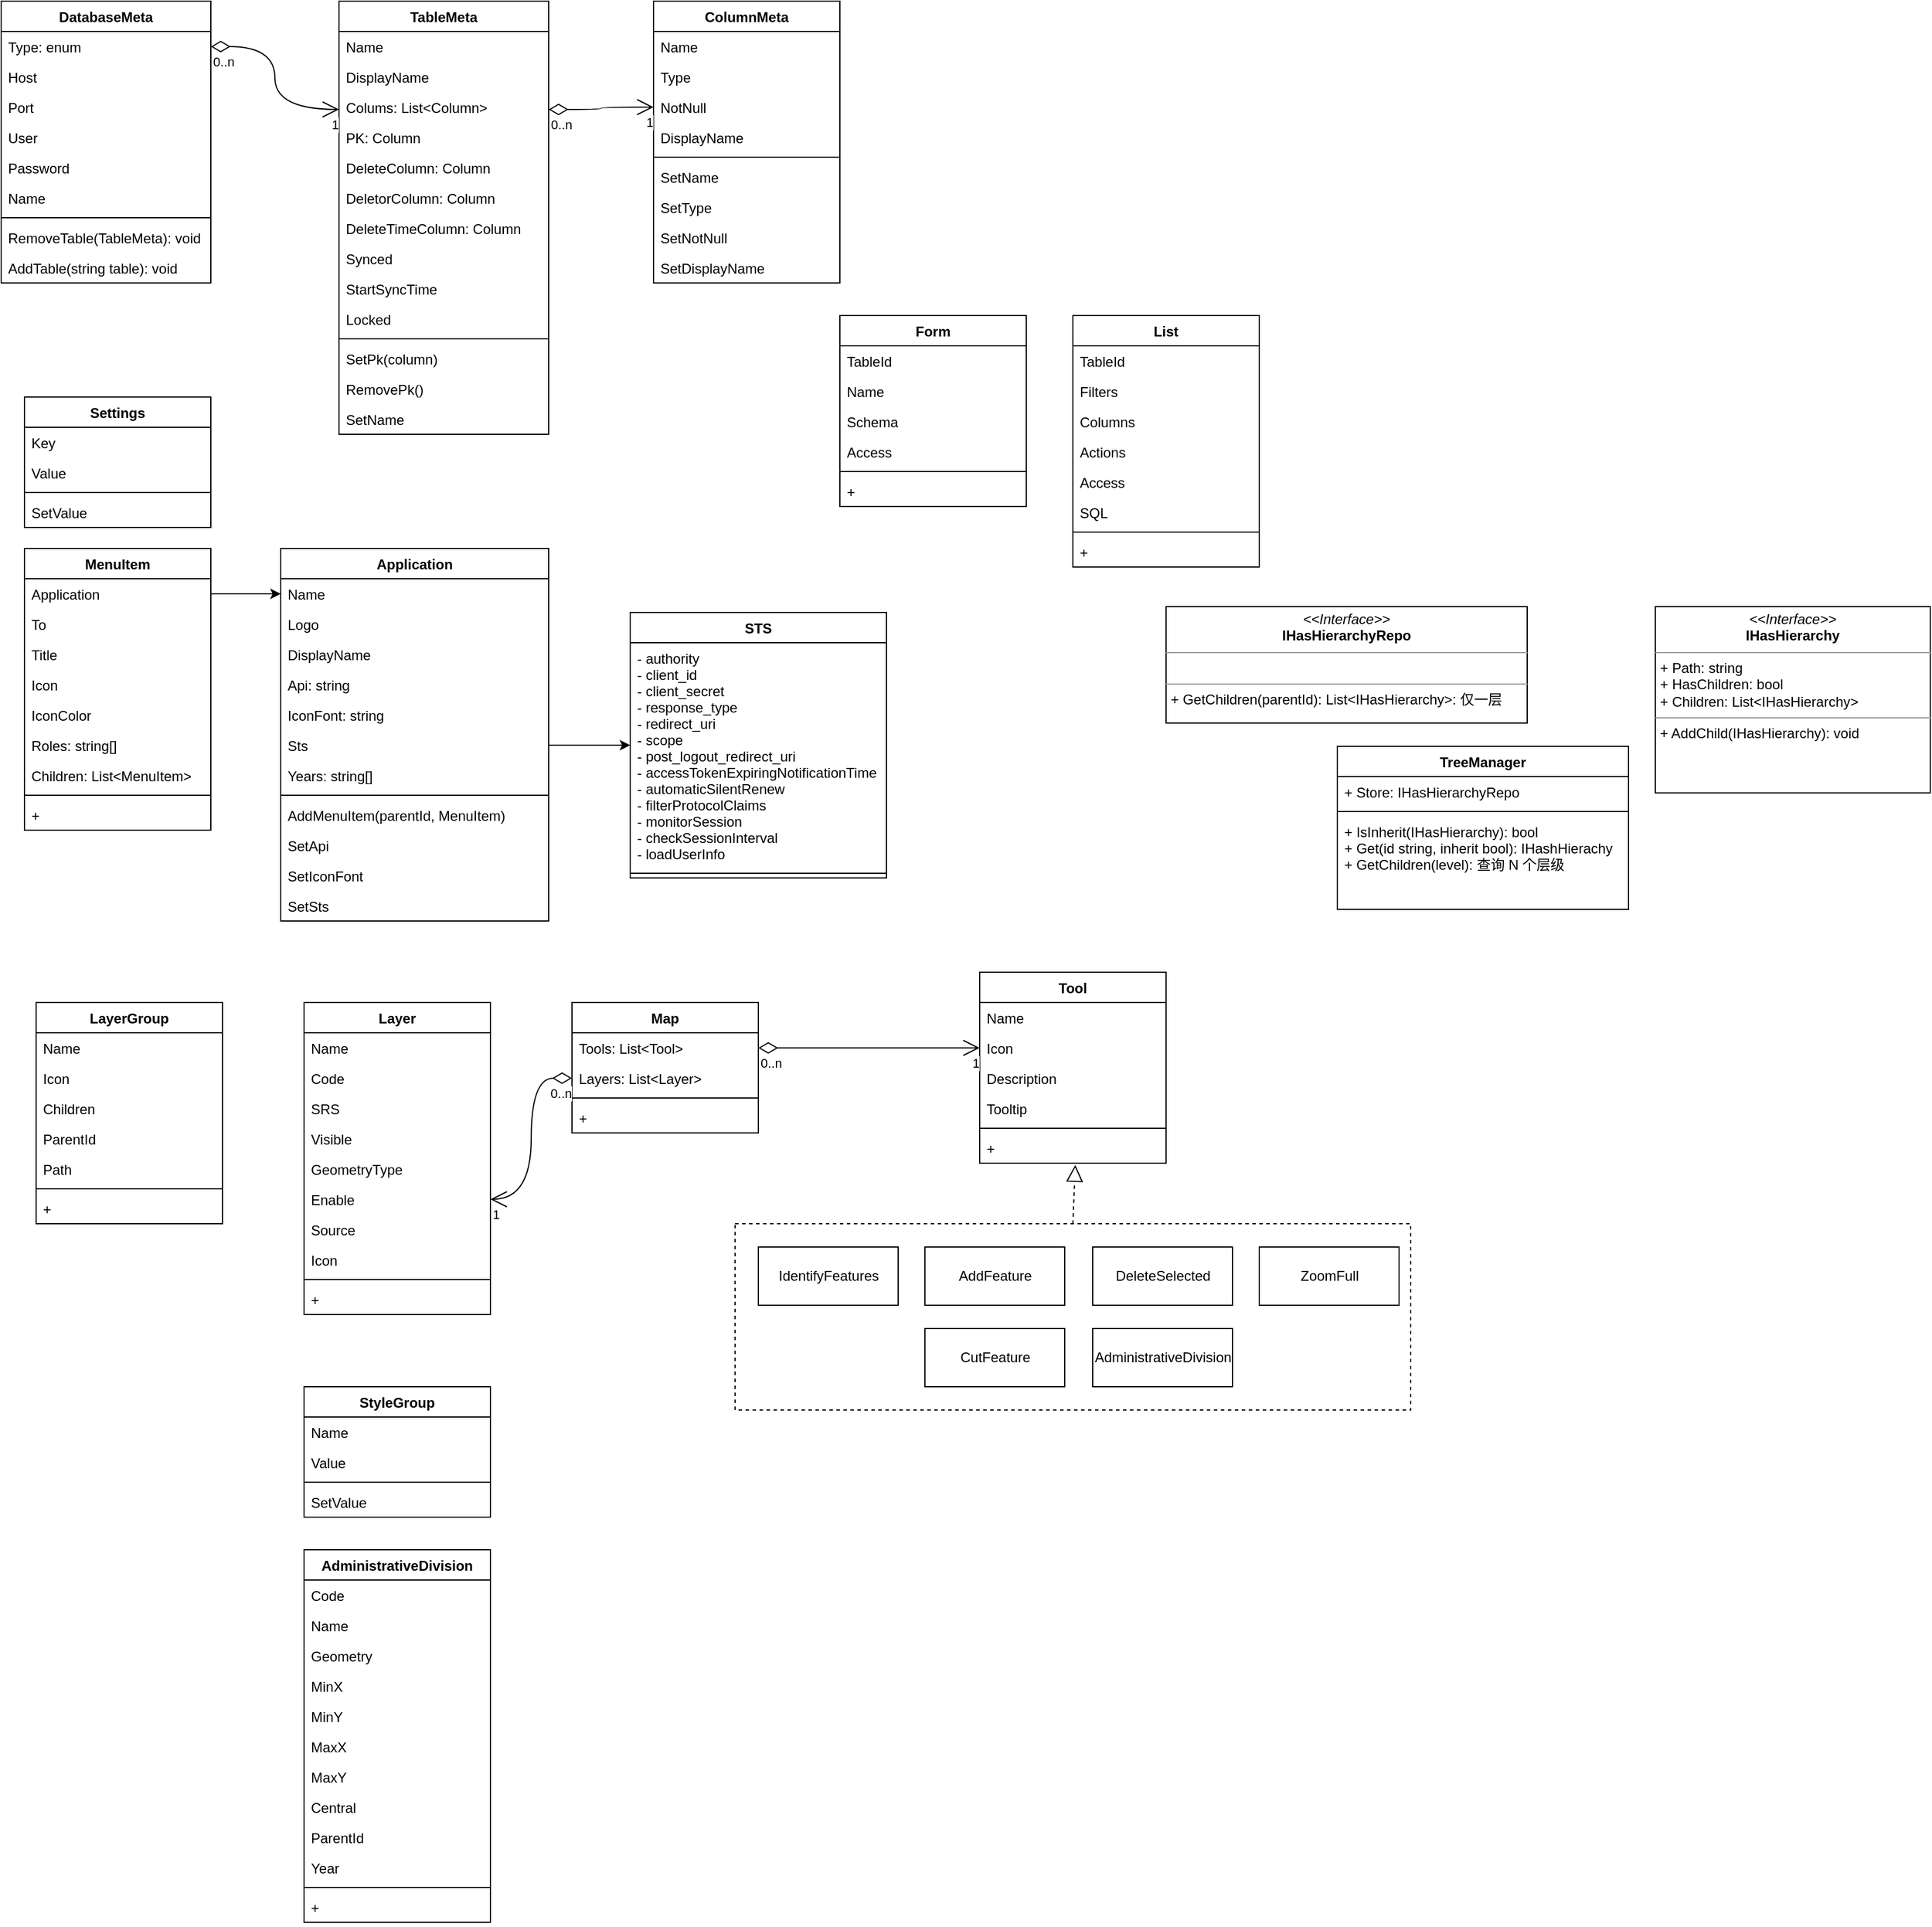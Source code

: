 <mxfile version="20.8.16" type="device"><diagram id="C5RBs43oDa-KdzZeNtuy" name="Page-1"><mxGraphModel dx="1593" dy="662" grid="1" gridSize="10" guides="1" tooltips="1" connect="1" arrows="1" fold="1" page="1" pageScale="1" pageWidth="827" pageHeight="1169" math="0" shadow="0"><root><mxCell id="WIyWlLk6GJQsqaUBKTNV-0"/><mxCell id="WIyWlLk6GJQsqaUBKTNV-1" parent="WIyWlLk6GJQsqaUBKTNV-0"/><mxCell id="SXCsbxqE-FZTebD4q-OM-48" value="Application" style="swimlane;fontStyle=1;align=center;verticalAlign=top;childLayout=stackLayout;horizontal=1;startSize=26;horizontalStack=0;resizeParent=1;resizeParentMax=0;resizeLast=0;collapsible=1;marginBottom=0;" parent="WIyWlLk6GJQsqaUBKTNV-1" vertex="1"><mxGeometry x="-80" y="480" width="230" height="320" as="geometry"/></mxCell><mxCell id="SXCsbxqE-FZTebD4q-OM-49" value="Name" style="text;strokeColor=none;fillColor=none;align=left;verticalAlign=top;spacingLeft=4;spacingRight=4;overflow=hidden;rotatable=0;points=[[0,0.5],[1,0.5]];portConstraint=eastwest;" parent="SXCsbxqE-FZTebD4q-OM-48" vertex="1"><mxGeometry y="26" width="230" height="26" as="geometry"/></mxCell><mxCell id="SXCsbxqE-FZTebD4q-OM-54" value="Logo" style="text;strokeColor=none;fillColor=none;align=left;verticalAlign=top;spacingLeft=4;spacingRight=4;overflow=hidden;rotatable=0;points=[[0,0.5],[1,0.5]];portConstraint=eastwest;" parent="SXCsbxqE-FZTebD4q-OM-48" vertex="1"><mxGeometry y="52" width="230" height="26" as="geometry"/></mxCell><mxCell id="SXCsbxqE-FZTebD4q-OM-53" value="DisplayName" style="text;strokeColor=none;fillColor=none;align=left;verticalAlign=top;spacingLeft=4;spacingRight=4;overflow=hidden;rotatable=0;points=[[0,0.5],[1,0.5]];portConstraint=eastwest;" parent="SXCsbxqE-FZTebD4q-OM-48" vertex="1"><mxGeometry y="78" width="230" height="26" as="geometry"/></mxCell><mxCell id="SXCsbxqE-FZTebD4q-OM-55" value="Api: string" style="text;strokeColor=none;fillColor=none;align=left;verticalAlign=top;spacingLeft=4;spacingRight=4;overflow=hidden;rotatable=0;points=[[0,0.5],[1,0.5]];portConstraint=eastwest;" parent="SXCsbxqE-FZTebD4q-OM-48" vertex="1"><mxGeometry y="104" width="230" height="26" as="geometry"/></mxCell><mxCell id="SXCsbxqE-FZTebD4q-OM-56" value="IconFont: string" style="text;strokeColor=none;fillColor=none;align=left;verticalAlign=top;spacingLeft=4;spacingRight=4;overflow=hidden;rotatable=0;points=[[0,0.5],[1,0.5]];portConstraint=eastwest;" parent="SXCsbxqE-FZTebD4q-OM-48" vertex="1"><mxGeometry y="130" width="230" height="26" as="geometry"/></mxCell><mxCell id="SXCsbxqE-FZTebD4q-OM-57" value="Sts" style="text;strokeColor=none;fillColor=none;align=left;verticalAlign=top;spacingLeft=4;spacingRight=4;overflow=hidden;rotatable=0;points=[[0,0.5],[1,0.5]];portConstraint=eastwest;" parent="SXCsbxqE-FZTebD4q-OM-48" vertex="1"><mxGeometry y="156" width="230" height="26" as="geometry"/></mxCell><mxCell id="SXCsbxqE-FZTebD4q-OM-229" value="Years: string[]" style="text;strokeColor=none;fillColor=none;align=left;verticalAlign=top;spacingLeft=4;spacingRight=4;overflow=hidden;rotatable=0;points=[[0,0.5],[1,0.5]];portConstraint=eastwest;" parent="SXCsbxqE-FZTebD4q-OM-48" vertex="1"><mxGeometry y="182" width="230" height="26" as="geometry"/></mxCell><mxCell id="SXCsbxqE-FZTebD4q-OM-50" value="" style="line;strokeWidth=1;fillColor=none;align=left;verticalAlign=middle;spacingTop=-1;spacingLeft=3;spacingRight=3;rotatable=0;labelPosition=right;points=[];portConstraint=eastwest;strokeColor=inherit;" parent="SXCsbxqE-FZTebD4q-OM-48" vertex="1"><mxGeometry y="208" width="230" height="8" as="geometry"/></mxCell><mxCell id="SXCsbxqE-FZTebD4q-OM-51" value="AddMenuItem(parentId, MenuItem)" style="text;strokeColor=none;fillColor=none;align=left;verticalAlign=top;spacingLeft=4;spacingRight=4;overflow=hidden;rotatable=0;points=[[0,0.5],[1,0.5]];portConstraint=eastwest;" parent="SXCsbxqE-FZTebD4q-OM-48" vertex="1"><mxGeometry y="216" width="230" height="26" as="geometry"/></mxCell><mxCell id="SXCsbxqE-FZTebD4q-OM-58" value="SetApi" style="text;strokeColor=none;fillColor=none;align=left;verticalAlign=top;spacingLeft=4;spacingRight=4;overflow=hidden;rotatable=0;points=[[0,0.5],[1,0.5]];portConstraint=eastwest;" parent="SXCsbxqE-FZTebD4q-OM-48" vertex="1"><mxGeometry y="242" width="230" height="26" as="geometry"/></mxCell><mxCell id="SXCsbxqE-FZTebD4q-OM-59" value="SetIconFont" style="text;strokeColor=none;fillColor=none;align=left;verticalAlign=top;spacingLeft=4;spacingRight=4;overflow=hidden;rotatable=0;points=[[0,0.5],[1,0.5]];portConstraint=eastwest;" parent="SXCsbxqE-FZTebD4q-OM-48" vertex="1"><mxGeometry y="268" width="230" height="26" as="geometry"/></mxCell><mxCell id="SXCsbxqE-FZTebD4q-OM-60" value="SetSts" style="text;strokeColor=none;fillColor=none;align=left;verticalAlign=top;spacingLeft=4;spacingRight=4;overflow=hidden;rotatable=0;points=[[0,0.5],[1,0.5]];portConstraint=eastwest;" parent="SXCsbxqE-FZTebD4q-OM-48" vertex="1"><mxGeometry y="294" width="230" height="26" as="geometry"/></mxCell><mxCell id="SXCsbxqE-FZTebD4q-OM-66" value="AdministrativeDivision" style="swimlane;fontStyle=1;align=center;verticalAlign=top;childLayout=stackLayout;horizontal=1;startSize=26;horizontalStack=0;resizeParent=1;resizeParentMax=0;resizeLast=0;collapsible=1;marginBottom=0;" parent="WIyWlLk6GJQsqaUBKTNV-1" vertex="1"><mxGeometry x="-60" y="1340" width="160" height="320" as="geometry"/></mxCell><mxCell id="SXCsbxqE-FZTebD4q-OM-67" value="Code" style="text;strokeColor=none;fillColor=none;align=left;verticalAlign=top;spacingLeft=4;spacingRight=4;overflow=hidden;rotatable=0;points=[[0,0.5],[1,0.5]];portConstraint=eastwest;" parent="SXCsbxqE-FZTebD4q-OM-66" vertex="1"><mxGeometry y="26" width="160" height="26" as="geometry"/></mxCell><mxCell id="SXCsbxqE-FZTebD4q-OM-70" value="Name" style="text;strokeColor=none;fillColor=none;align=left;verticalAlign=top;spacingLeft=4;spacingRight=4;overflow=hidden;rotatable=0;points=[[0,0.5],[1,0.5]];portConstraint=eastwest;" parent="SXCsbxqE-FZTebD4q-OM-66" vertex="1"><mxGeometry y="52" width="160" height="26" as="geometry"/></mxCell><mxCell id="SXCsbxqE-FZTebD4q-OM-72" value="Geometry" style="text;strokeColor=none;fillColor=none;align=left;verticalAlign=top;spacingLeft=4;spacingRight=4;overflow=hidden;rotatable=0;points=[[0,0.5],[1,0.5]];portConstraint=eastwest;" parent="SXCsbxqE-FZTebD4q-OM-66" vertex="1"><mxGeometry y="78" width="160" height="26" as="geometry"/></mxCell><mxCell id="SXCsbxqE-FZTebD4q-OM-73" value="MinX" style="text;strokeColor=none;fillColor=none;align=left;verticalAlign=top;spacingLeft=4;spacingRight=4;overflow=hidden;rotatable=0;points=[[0,0.5],[1,0.5]];portConstraint=eastwest;" parent="SXCsbxqE-FZTebD4q-OM-66" vertex="1"><mxGeometry y="104" width="160" height="26" as="geometry"/></mxCell><mxCell id="SXCsbxqE-FZTebD4q-OM-74" value="MinY" style="text;strokeColor=none;fillColor=none;align=left;verticalAlign=top;spacingLeft=4;spacingRight=4;overflow=hidden;rotatable=0;points=[[0,0.5],[1,0.5]];portConstraint=eastwest;" parent="SXCsbxqE-FZTebD4q-OM-66" vertex="1"><mxGeometry y="130" width="160" height="26" as="geometry"/></mxCell><mxCell id="SXCsbxqE-FZTebD4q-OM-75" value="MaxX" style="text;strokeColor=none;fillColor=none;align=left;verticalAlign=top;spacingLeft=4;spacingRight=4;overflow=hidden;rotatable=0;points=[[0,0.5],[1,0.5]];portConstraint=eastwest;" parent="SXCsbxqE-FZTebD4q-OM-66" vertex="1"><mxGeometry y="156" width="160" height="26" as="geometry"/></mxCell><mxCell id="SXCsbxqE-FZTebD4q-OM-76" value="MaxY" style="text;strokeColor=none;fillColor=none;align=left;verticalAlign=top;spacingLeft=4;spacingRight=4;overflow=hidden;rotatable=0;points=[[0,0.5],[1,0.5]];portConstraint=eastwest;" parent="SXCsbxqE-FZTebD4q-OM-66" vertex="1"><mxGeometry y="182" width="160" height="26" as="geometry"/></mxCell><mxCell id="SXCsbxqE-FZTebD4q-OM-77" value="Central" style="text;strokeColor=none;fillColor=none;align=left;verticalAlign=top;spacingLeft=4;spacingRight=4;overflow=hidden;rotatable=0;points=[[0,0.5],[1,0.5]];portConstraint=eastwest;" parent="SXCsbxqE-FZTebD4q-OM-66" vertex="1"><mxGeometry y="208" width="160" height="26" as="geometry"/></mxCell><mxCell id="SXCsbxqE-FZTebD4q-OM-78" value="ParentId" style="text;strokeColor=none;fillColor=none;align=left;verticalAlign=top;spacingLeft=4;spacingRight=4;overflow=hidden;rotatable=0;points=[[0,0.5],[1,0.5]];portConstraint=eastwest;" parent="SXCsbxqE-FZTebD4q-OM-66" vertex="1"><mxGeometry y="234" width="160" height="26" as="geometry"/></mxCell><mxCell id="SXCsbxqE-FZTebD4q-OM-228" value="Year" style="text;strokeColor=none;fillColor=none;align=left;verticalAlign=top;spacingLeft=4;spacingRight=4;overflow=hidden;rotatable=0;points=[[0,0.5],[1,0.5]];portConstraint=eastwest;" parent="SXCsbxqE-FZTebD4q-OM-66" vertex="1"><mxGeometry y="260" width="160" height="26" as="geometry"/></mxCell><mxCell id="SXCsbxqE-FZTebD4q-OM-68" value="" style="line;strokeWidth=1;fillColor=none;align=left;verticalAlign=middle;spacingTop=-1;spacingLeft=3;spacingRight=3;rotatable=0;labelPosition=right;points=[];portConstraint=eastwest;strokeColor=inherit;" parent="SXCsbxqE-FZTebD4q-OM-66" vertex="1"><mxGeometry y="286" width="160" height="8" as="geometry"/></mxCell><mxCell id="SXCsbxqE-FZTebD4q-OM-69" value="+ " style="text;strokeColor=none;fillColor=none;align=left;verticalAlign=top;spacingLeft=4;spacingRight=4;overflow=hidden;rotatable=0;points=[[0,0.5],[1,0.5]];portConstraint=eastwest;" parent="SXCsbxqE-FZTebD4q-OM-66" vertex="1"><mxGeometry y="294" width="160" height="26" as="geometry"/></mxCell><mxCell id="SXCsbxqE-FZTebD4q-OM-171" value="Settings" style="swimlane;fontStyle=1;align=center;verticalAlign=top;childLayout=stackLayout;horizontal=1;startSize=26;horizontalStack=0;resizeParent=1;resizeParentMax=0;resizeLast=0;collapsible=1;marginBottom=0;" parent="WIyWlLk6GJQsqaUBKTNV-1" vertex="1"><mxGeometry x="-300" y="350" width="160" height="112" as="geometry"/></mxCell><mxCell id="SXCsbxqE-FZTebD4q-OM-172" value="Key" style="text;strokeColor=none;fillColor=none;align=left;verticalAlign=top;spacingLeft=4;spacingRight=4;overflow=hidden;rotatable=0;points=[[0,0.5],[1,0.5]];portConstraint=eastwest;" parent="SXCsbxqE-FZTebD4q-OM-171" vertex="1"><mxGeometry y="26" width="160" height="26" as="geometry"/></mxCell><mxCell id="SXCsbxqE-FZTebD4q-OM-175" value="Value" style="text;strokeColor=none;fillColor=none;align=left;verticalAlign=top;spacingLeft=4;spacingRight=4;overflow=hidden;rotatable=0;points=[[0,0.5],[1,0.5]];portConstraint=eastwest;" parent="SXCsbxqE-FZTebD4q-OM-171" vertex="1"><mxGeometry y="52" width="160" height="26" as="geometry"/></mxCell><mxCell id="SXCsbxqE-FZTebD4q-OM-173" value="" style="line;strokeWidth=1;fillColor=none;align=left;verticalAlign=middle;spacingTop=-1;spacingLeft=3;spacingRight=3;rotatable=0;labelPosition=right;points=[];portConstraint=eastwest;strokeColor=inherit;" parent="SXCsbxqE-FZTebD4q-OM-171" vertex="1"><mxGeometry y="78" width="160" height="8" as="geometry"/></mxCell><mxCell id="SXCsbxqE-FZTebD4q-OM-174" value="SetValue" style="text;strokeColor=none;fillColor=none;align=left;verticalAlign=top;spacingLeft=4;spacingRight=4;overflow=hidden;rotatable=0;points=[[0,0.5],[1,0.5]];portConstraint=eastwest;" parent="SXCsbxqE-FZTebD4q-OM-171" vertex="1"><mxGeometry y="86" width="160" height="26" as="geometry"/></mxCell><mxCell id="SXCsbxqE-FZTebD4q-OM-193" value="Form" style="swimlane;fontStyle=1;align=center;verticalAlign=top;childLayout=stackLayout;horizontal=1;startSize=26;horizontalStack=0;resizeParent=1;resizeParentMax=0;resizeLast=0;collapsible=1;marginBottom=0;" parent="WIyWlLk6GJQsqaUBKTNV-1" vertex="1"><mxGeometry x="400" y="280" width="160" height="164" as="geometry"/></mxCell><mxCell id="SXCsbxqE-FZTebD4q-OM-194" value="TableId" style="text;strokeColor=none;fillColor=none;align=left;verticalAlign=top;spacingLeft=4;spacingRight=4;overflow=hidden;rotatable=0;points=[[0,0.5],[1,0.5]];portConstraint=eastwest;" parent="SXCsbxqE-FZTebD4q-OM-193" vertex="1"><mxGeometry y="26" width="160" height="26" as="geometry"/></mxCell><mxCell id="SXCsbxqE-FZTebD4q-OM-198" value="Name" style="text;strokeColor=none;fillColor=none;align=left;verticalAlign=top;spacingLeft=4;spacingRight=4;overflow=hidden;rotatable=0;points=[[0,0.5],[1,0.5]];portConstraint=eastwest;" parent="SXCsbxqE-FZTebD4q-OM-193" vertex="1"><mxGeometry y="52" width="160" height="26" as="geometry"/></mxCell><mxCell id="SXCsbxqE-FZTebD4q-OM-324" value="Schema" style="text;strokeColor=none;fillColor=none;align=left;verticalAlign=top;spacingLeft=4;spacingRight=4;overflow=hidden;rotatable=0;points=[[0,0.5],[1,0.5]];portConstraint=eastwest;" parent="SXCsbxqE-FZTebD4q-OM-193" vertex="1"><mxGeometry y="78" width="160" height="26" as="geometry"/></mxCell><mxCell id="SXCsbxqE-FZTebD4q-OM-332" value="Access" style="text;strokeColor=none;fillColor=none;align=left;verticalAlign=top;spacingLeft=4;spacingRight=4;overflow=hidden;rotatable=0;points=[[0,0.5],[1,0.5]];portConstraint=eastwest;" parent="SXCsbxqE-FZTebD4q-OM-193" vertex="1"><mxGeometry y="104" width="160" height="26" as="geometry"/></mxCell><mxCell id="SXCsbxqE-FZTebD4q-OM-195" value="" style="line;strokeWidth=1;fillColor=none;align=left;verticalAlign=middle;spacingTop=-1;spacingLeft=3;spacingRight=3;rotatable=0;labelPosition=right;points=[];portConstraint=eastwest;strokeColor=inherit;" parent="SXCsbxqE-FZTebD4q-OM-193" vertex="1"><mxGeometry y="130" width="160" height="8" as="geometry"/></mxCell><mxCell id="SXCsbxqE-FZTebD4q-OM-196" value="+ " style="text;strokeColor=none;fillColor=none;align=left;verticalAlign=top;spacingLeft=4;spacingRight=4;overflow=hidden;rotatable=0;points=[[0,0.5],[1,0.5]];portConstraint=eastwest;" parent="SXCsbxqE-FZTebD4q-OM-193" vertex="1"><mxGeometry y="138" width="160" height="26" as="geometry"/></mxCell><mxCell id="SXCsbxqE-FZTebD4q-OM-200" value="List" style="swimlane;fontStyle=1;align=center;verticalAlign=top;childLayout=stackLayout;horizontal=1;startSize=26;horizontalStack=0;resizeParent=1;resizeParentMax=0;resizeLast=0;collapsible=1;marginBottom=0;" parent="WIyWlLk6GJQsqaUBKTNV-1" vertex="1"><mxGeometry x="600" y="280" width="160" height="216" as="geometry"/></mxCell><mxCell id="SXCsbxqE-FZTebD4q-OM-201" value="TableId" style="text;strokeColor=none;fillColor=none;align=left;verticalAlign=top;spacingLeft=4;spacingRight=4;overflow=hidden;rotatable=0;points=[[0,0.5],[1,0.5]];portConstraint=eastwest;" parent="SXCsbxqE-FZTebD4q-OM-200" vertex="1"><mxGeometry y="26" width="160" height="26" as="geometry"/></mxCell><mxCell id="SXCsbxqE-FZTebD4q-OM-211" value="Filters" style="text;strokeColor=none;fillColor=none;align=left;verticalAlign=top;spacingLeft=4;spacingRight=4;overflow=hidden;rotatable=0;points=[[0,0.5],[1,0.5]];portConstraint=eastwest;" parent="SXCsbxqE-FZTebD4q-OM-200" vertex="1"><mxGeometry y="52" width="160" height="26" as="geometry"/></mxCell><mxCell id="SXCsbxqE-FZTebD4q-OM-203" value="Columns" style="text;strokeColor=none;fillColor=none;align=left;verticalAlign=top;spacingLeft=4;spacingRight=4;overflow=hidden;rotatable=0;points=[[0,0.5],[1,0.5]];portConstraint=eastwest;" parent="SXCsbxqE-FZTebD4q-OM-200" vertex="1"><mxGeometry y="78" width="160" height="26" as="geometry"/></mxCell><mxCell id="SXCsbxqE-FZTebD4q-OM-204" value="Actions" style="text;strokeColor=none;fillColor=none;align=left;verticalAlign=top;spacingLeft=4;spacingRight=4;overflow=hidden;rotatable=0;points=[[0,0.5],[1,0.5]];portConstraint=eastwest;" parent="SXCsbxqE-FZTebD4q-OM-200" vertex="1"><mxGeometry y="104" width="160" height="26" as="geometry"/></mxCell><mxCell id="SXCsbxqE-FZTebD4q-OM-333" value="Access" style="text;strokeColor=none;fillColor=none;align=left;verticalAlign=top;spacingLeft=4;spacingRight=4;overflow=hidden;rotatable=0;points=[[0,0.5],[1,0.5]];portConstraint=eastwest;" parent="SXCsbxqE-FZTebD4q-OM-200" vertex="1"><mxGeometry y="130" width="160" height="26" as="geometry"/></mxCell><mxCell id="SXCsbxqE-FZTebD4q-OM-334" value="SQL" style="text;strokeColor=none;fillColor=none;align=left;verticalAlign=top;spacingLeft=4;spacingRight=4;overflow=hidden;rotatable=0;points=[[0,0.5],[1,0.5]];portConstraint=eastwest;" parent="SXCsbxqE-FZTebD4q-OM-200" vertex="1"><mxGeometry y="156" width="160" height="26" as="geometry"/></mxCell><mxCell id="SXCsbxqE-FZTebD4q-OM-205" value="" style="line;strokeWidth=1;fillColor=none;align=left;verticalAlign=middle;spacingTop=-1;spacingLeft=3;spacingRight=3;rotatable=0;labelPosition=right;points=[];portConstraint=eastwest;strokeColor=inherit;" parent="SXCsbxqE-FZTebD4q-OM-200" vertex="1"><mxGeometry y="182" width="160" height="8" as="geometry"/></mxCell><mxCell id="SXCsbxqE-FZTebD4q-OM-206" value="+ " style="text;strokeColor=none;fillColor=none;align=left;verticalAlign=top;spacingLeft=4;spacingRight=4;overflow=hidden;rotatable=0;points=[[0,0.5],[1,0.5]];portConstraint=eastwest;" parent="SXCsbxqE-FZTebD4q-OM-200" vertex="1"><mxGeometry y="190" width="160" height="26" as="geometry"/></mxCell><mxCell id="SXCsbxqE-FZTebD4q-OM-138" value="Tool" style="swimlane;fontStyle=1;align=center;verticalAlign=top;childLayout=stackLayout;horizontal=1;startSize=26;horizontalStack=0;resizeParent=1;resizeParentMax=0;resizeLast=0;collapsible=1;marginBottom=0;" parent="WIyWlLk6GJQsqaUBKTNV-1" vertex="1"><mxGeometry x="520" y="844" width="160" height="164" as="geometry"/></mxCell><mxCell id="SXCsbxqE-FZTebD4q-OM-139" value="Name" style="text;strokeColor=none;fillColor=none;align=left;verticalAlign=top;spacingLeft=4;spacingRight=4;overflow=hidden;rotatable=0;points=[[0,0.5],[1,0.5]];portConstraint=eastwest;" parent="SXCsbxqE-FZTebD4q-OM-138" vertex="1"><mxGeometry y="26" width="160" height="26" as="geometry"/></mxCell><mxCell id="SXCsbxqE-FZTebD4q-OM-143" value="Icon" style="text;strokeColor=none;fillColor=none;align=left;verticalAlign=top;spacingLeft=4;spacingRight=4;overflow=hidden;rotatable=0;points=[[0,0.5],[1,0.5]];portConstraint=eastwest;" parent="SXCsbxqE-FZTebD4q-OM-138" vertex="1"><mxGeometry y="52" width="160" height="26" as="geometry"/></mxCell><mxCell id="SXCsbxqE-FZTebD4q-OM-144" value="Description" style="text;strokeColor=none;fillColor=none;align=left;verticalAlign=top;spacingLeft=4;spacingRight=4;overflow=hidden;rotatable=0;points=[[0,0.5],[1,0.5]];portConstraint=eastwest;" parent="SXCsbxqE-FZTebD4q-OM-138" vertex="1"><mxGeometry y="78" width="160" height="26" as="geometry"/></mxCell><mxCell id="SXCsbxqE-FZTebD4q-OM-145" value="Tooltip" style="text;strokeColor=none;fillColor=none;align=left;verticalAlign=top;spacingLeft=4;spacingRight=4;overflow=hidden;rotatable=0;points=[[0,0.5],[1,0.5]];portConstraint=eastwest;" parent="SXCsbxqE-FZTebD4q-OM-138" vertex="1"><mxGeometry y="104" width="160" height="26" as="geometry"/></mxCell><mxCell id="SXCsbxqE-FZTebD4q-OM-140" value="" style="line;strokeWidth=1;fillColor=none;align=left;verticalAlign=middle;spacingTop=-1;spacingLeft=3;spacingRight=3;rotatable=0;labelPosition=right;points=[];portConstraint=eastwest;strokeColor=inherit;" parent="SXCsbxqE-FZTebD4q-OM-138" vertex="1"><mxGeometry y="130" width="160" height="8" as="geometry"/></mxCell><mxCell id="SXCsbxqE-FZTebD4q-OM-141" value="+ " style="text;strokeColor=none;fillColor=none;align=left;verticalAlign=top;spacingLeft=4;spacingRight=4;overflow=hidden;rotatable=0;points=[[0,0.5],[1,0.5]];portConstraint=eastwest;" parent="SXCsbxqE-FZTebD4q-OM-138" vertex="1"><mxGeometry y="138" width="160" height="26" as="geometry"/></mxCell><mxCell id="SXCsbxqE-FZTebD4q-OM-218" value="" style="group" parent="WIyWlLk6GJQsqaUBKTNV-1" vertex="1" connectable="0"><mxGeometry x="310" y="1060" width="580" height="160" as="geometry"/></mxCell><mxCell id="SXCsbxqE-FZTebD4q-OM-217" value="" style="rounded=0;whiteSpace=wrap;html=1;dashed=1;" parent="SXCsbxqE-FZTebD4q-OM-218" vertex="1"><mxGeometry width="580" height="160" as="geometry"/></mxCell><mxCell id="SXCsbxqE-FZTebD4q-OM-148" value="AddFeature" style="html=1;" parent="SXCsbxqE-FZTebD4q-OM-218" vertex="1"><mxGeometry x="163" y="20" width="120" height="50" as="geometry"/></mxCell><mxCell id="SXCsbxqE-FZTebD4q-OM-149" value="DeleteSelected" style="html=1;" parent="SXCsbxqE-FZTebD4q-OM-218" vertex="1"><mxGeometry x="307" y="20" width="120" height="50" as="geometry"/></mxCell><mxCell id="SXCsbxqE-FZTebD4q-OM-150" value="ZoomFull" style="html=1;" parent="SXCsbxqE-FZTebD4q-OM-218" vertex="1"><mxGeometry x="450" y="20" width="120" height="50" as="geometry"/></mxCell><mxCell id="SXCsbxqE-FZTebD4q-OM-151" value="CutFeature" style="html=1;" parent="SXCsbxqE-FZTebD4q-OM-218" vertex="1"><mxGeometry x="163" y="90" width="120" height="50" as="geometry"/></mxCell><mxCell id="SXCsbxqE-FZTebD4q-OM-184" value="AdministrativeDivision" style="html=1;" parent="SXCsbxqE-FZTebD4q-OM-218" vertex="1"><mxGeometry x="307" y="90" width="120" height="50" as="geometry"/></mxCell><mxCell id="SXCsbxqE-FZTebD4q-OM-146" value="IdentifyFeatures" style="html=1;" parent="SXCsbxqE-FZTebD4q-OM-218" vertex="1"><mxGeometry x="20" y="20" width="120" height="50" as="geometry"/></mxCell><mxCell id="SXCsbxqE-FZTebD4q-OM-219" value="" style="endArrow=block;dashed=1;endFill=0;endSize=12;html=1;rounded=0;curved=1;exitX=0.5;exitY=0;exitDx=0;exitDy=0;entryX=0.513;entryY=1.058;entryDx=0;entryDy=0;entryPerimeter=0;" parent="WIyWlLk6GJQsqaUBKTNV-1" source="SXCsbxqE-FZTebD4q-OM-217" target="SXCsbxqE-FZTebD4q-OM-141" edge="1"><mxGeometry width="160" relative="1" as="geometry"><mxPoint x="710" y="1040" as="sourcePoint"/><mxPoint x="870" y="1040" as="targetPoint"/></mxGeometry></mxCell><mxCell id="SXCsbxqE-FZTebD4q-OM-220" value="" style="endArrow=open;html=1;endSize=12;startArrow=diamondThin;startSize=14;startFill=0;edgeStyle=orthogonalEdgeStyle;rounded=0;exitX=1;exitY=0.5;exitDx=0;exitDy=0;entryX=0;entryY=0.5;entryDx=0;entryDy=0;curved=1;" parent="WIyWlLk6GJQsqaUBKTNV-1" source="SXCsbxqE-FZTebD4q-OM-44" target="SXCsbxqE-FZTebD4q-OM-143" edge="1"><mxGeometry relative="1" as="geometry"><mxPoint x="344" y="810" as="sourcePoint"/><mxPoint x="414" y="877" as="targetPoint"/></mxGeometry></mxCell><mxCell id="SXCsbxqE-FZTebD4q-OM-221" value="0..n" style="edgeLabel;resizable=0;html=1;align=left;verticalAlign=top;" parent="SXCsbxqE-FZTebD4q-OM-220" connectable="0" vertex="1"><mxGeometry x="-1" relative="1" as="geometry"/></mxCell><mxCell id="SXCsbxqE-FZTebD4q-OM-222" value="1" style="edgeLabel;resizable=0;html=1;align=right;verticalAlign=top;" parent="SXCsbxqE-FZTebD4q-OM-220" connectable="0" vertex="1"><mxGeometry x="1" relative="1" as="geometry"/></mxCell><mxCell id="SXCsbxqE-FZTebD4q-OM-43" value="Map" style="swimlane;fontStyle=1;align=center;verticalAlign=top;childLayout=stackLayout;horizontal=1;startSize=26;horizontalStack=0;resizeParent=1;resizeParentMax=0;resizeLast=0;collapsible=1;marginBottom=0;" parent="WIyWlLk6GJQsqaUBKTNV-1" vertex="1"><mxGeometry x="170" y="870" width="160" height="112" as="geometry"/></mxCell><mxCell id="SXCsbxqE-FZTebD4q-OM-44" value="Tools: List&lt;Tool&gt;" style="text;strokeColor=none;fillColor=none;align=left;verticalAlign=top;spacingLeft=4;spacingRight=4;overflow=hidden;rotatable=0;points=[[0,0.5],[1,0.5]];portConstraint=eastwest;" parent="SXCsbxqE-FZTebD4q-OM-43" vertex="1"><mxGeometry y="26" width="160" height="26" as="geometry"/></mxCell><mxCell id="SXCsbxqE-FZTebD4q-OM-121" value="Layers: List&lt;Layer&gt;" style="text;strokeColor=none;fillColor=none;align=left;verticalAlign=top;spacingLeft=4;spacingRight=4;overflow=hidden;rotatable=0;points=[[0,0.5],[1,0.5]];portConstraint=eastwest;" parent="SXCsbxqE-FZTebD4q-OM-43" vertex="1"><mxGeometry y="52" width="160" height="26" as="geometry"/></mxCell><mxCell id="SXCsbxqE-FZTebD4q-OM-45" value="" style="line;strokeWidth=1;fillColor=none;align=left;verticalAlign=middle;spacingTop=-1;spacingLeft=3;spacingRight=3;rotatable=0;labelPosition=right;points=[];portConstraint=eastwest;strokeColor=inherit;" parent="SXCsbxqE-FZTebD4q-OM-43" vertex="1"><mxGeometry y="78" width="160" height="8" as="geometry"/></mxCell><mxCell id="SXCsbxqE-FZTebD4q-OM-46" value="+ " style="text;strokeColor=none;fillColor=none;align=left;verticalAlign=top;spacingLeft=4;spacingRight=4;overflow=hidden;rotatable=0;points=[[0,0.5],[1,0.5]];portConstraint=eastwest;" parent="SXCsbxqE-FZTebD4q-OM-43" vertex="1"><mxGeometry y="86" width="160" height="26" as="geometry"/></mxCell><mxCell id="SXCsbxqE-FZTebD4q-OM-89" value="Layer" style="swimlane;fontStyle=1;align=center;verticalAlign=top;childLayout=stackLayout;horizontal=1;startSize=26;horizontalStack=0;resizeParent=1;resizeParentMax=0;resizeLast=0;collapsible=1;marginBottom=0;" parent="WIyWlLk6GJQsqaUBKTNV-1" vertex="1"><mxGeometry x="-60" y="870" width="160" height="268" as="geometry"/></mxCell><mxCell id="SXCsbxqE-FZTebD4q-OM-90" value="Name" style="text;strokeColor=none;fillColor=none;align=left;verticalAlign=top;spacingLeft=4;spacingRight=4;overflow=hidden;rotatable=0;points=[[0,0.5],[1,0.5]];portConstraint=eastwest;" parent="SXCsbxqE-FZTebD4q-OM-89" vertex="1"><mxGeometry y="26" width="160" height="26" as="geometry"/></mxCell><mxCell id="SXCsbxqE-FZTebD4q-OM-94" value="Code" style="text;strokeColor=none;fillColor=none;align=left;verticalAlign=top;spacingLeft=4;spacingRight=4;overflow=hidden;rotatable=0;points=[[0,0.5],[1,0.5]];portConstraint=eastwest;" parent="SXCsbxqE-FZTebD4q-OM-89" vertex="1"><mxGeometry y="52" width="160" height="26" as="geometry"/></mxCell><mxCell id="SXCsbxqE-FZTebD4q-OM-95" value="SRS" style="text;strokeColor=none;fillColor=none;align=left;verticalAlign=top;spacingLeft=4;spacingRight=4;overflow=hidden;rotatable=0;points=[[0,0.5],[1,0.5]];portConstraint=eastwest;" parent="SXCsbxqE-FZTebD4q-OM-89" vertex="1"><mxGeometry y="78" width="160" height="26" as="geometry"/></mxCell><mxCell id="SXCsbxqE-FZTebD4q-OM-124" value="Visible" style="text;strokeColor=none;fillColor=none;align=left;verticalAlign=top;spacingLeft=4;spacingRight=4;overflow=hidden;rotatable=0;points=[[0,0.5],[1,0.5]];portConstraint=eastwest;" parent="SXCsbxqE-FZTebD4q-OM-89" vertex="1"><mxGeometry y="104" width="160" height="26" as="geometry"/></mxCell><mxCell id="SXCsbxqE-FZTebD4q-OM-125" value="GeometryType" style="text;strokeColor=none;fillColor=none;align=left;verticalAlign=top;spacingLeft=4;spacingRight=4;overflow=hidden;rotatable=0;points=[[0,0.5],[1,0.5]];portConstraint=eastwest;" parent="SXCsbxqE-FZTebD4q-OM-89" vertex="1"><mxGeometry y="130" width="160" height="26" as="geometry"/></mxCell><mxCell id="SXCsbxqE-FZTebD4q-OM-126" value="Enable" style="text;strokeColor=none;fillColor=none;align=left;verticalAlign=top;spacingLeft=4;spacingRight=4;overflow=hidden;rotatable=0;points=[[0,0.5],[1,0.5]];portConstraint=eastwest;" parent="SXCsbxqE-FZTebD4q-OM-89" vertex="1"><mxGeometry y="156" width="160" height="26" as="geometry"/></mxCell><mxCell id="SXCsbxqE-FZTebD4q-OM-134" value="Source" style="text;strokeColor=none;fillColor=none;align=left;verticalAlign=top;spacingLeft=4;spacingRight=4;overflow=hidden;rotatable=0;points=[[0,0.5],[1,0.5]];portConstraint=eastwest;" parent="SXCsbxqE-FZTebD4q-OM-89" vertex="1"><mxGeometry y="182" width="160" height="26" as="geometry"/></mxCell><mxCell id="SXCsbxqE-FZTebD4q-OM-160" value="Icon" style="text;strokeColor=none;fillColor=none;align=left;verticalAlign=top;spacingLeft=4;spacingRight=4;overflow=hidden;rotatable=0;points=[[0,0.5],[1,0.5]];portConstraint=eastwest;" parent="SXCsbxqE-FZTebD4q-OM-89" vertex="1"><mxGeometry y="208" width="160" height="26" as="geometry"/></mxCell><mxCell id="SXCsbxqE-FZTebD4q-OM-91" value="" style="line;strokeWidth=1;fillColor=none;align=left;verticalAlign=middle;spacingTop=-1;spacingLeft=3;spacingRight=3;rotatable=0;labelPosition=right;points=[];portConstraint=eastwest;strokeColor=inherit;" parent="SXCsbxqE-FZTebD4q-OM-89" vertex="1"><mxGeometry y="234" width="160" height="8" as="geometry"/></mxCell><mxCell id="SXCsbxqE-FZTebD4q-OM-92" value="+ " style="text;strokeColor=none;fillColor=none;align=left;verticalAlign=top;spacingLeft=4;spacingRight=4;overflow=hidden;rotatable=0;points=[[0,0.5],[1,0.5]];portConstraint=eastwest;" parent="SXCsbxqE-FZTebD4q-OM-89" vertex="1"><mxGeometry y="242" width="160" height="26" as="geometry"/></mxCell><mxCell id="SXCsbxqE-FZTebD4q-OM-163" value="LayerGroup" style="swimlane;fontStyle=1;align=center;verticalAlign=top;childLayout=stackLayout;horizontal=1;startSize=26;horizontalStack=0;resizeParent=1;resizeParentMax=0;resizeLast=0;collapsible=1;marginBottom=0;" parent="WIyWlLk6GJQsqaUBKTNV-1" vertex="1"><mxGeometry x="-290" y="870" width="160" height="190" as="geometry"/></mxCell><mxCell id="SXCsbxqE-FZTebD4q-OM-164" value="Name" style="text;strokeColor=none;fillColor=none;align=left;verticalAlign=top;spacingLeft=4;spacingRight=4;overflow=hidden;rotatable=0;points=[[0,0.5],[1,0.5]];portConstraint=eastwest;" parent="SXCsbxqE-FZTebD4q-OM-163" vertex="1"><mxGeometry y="26" width="160" height="26" as="geometry"/></mxCell><mxCell id="SXCsbxqE-FZTebD4q-OM-167" value="Icon" style="text;strokeColor=none;fillColor=none;align=left;verticalAlign=top;spacingLeft=4;spacingRight=4;overflow=hidden;rotatable=0;points=[[0,0.5],[1,0.5]];portConstraint=eastwest;" parent="SXCsbxqE-FZTebD4q-OM-163" vertex="1"><mxGeometry y="52" width="160" height="26" as="geometry"/></mxCell><mxCell id="SXCsbxqE-FZTebD4q-OM-168" value="Children" style="text;strokeColor=none;fillColor=none;align=left;verticalAlign=top;spacingLeft=4;spacingRight=4;overflow=hidden;rotatable=0;points=[[0,0.5],[1,0.5]];portConstraint=eastwest;" parent="SXCsbxqE-FZTebD4q-OM-163" vertex="1"><mxGeometry y="78" width="160" height="26" as="geometry"/></mxCell><mxCell id="SXCsbxqE-FZTebD4q-OM-169" value="ParentId" style="text;strokeColor=none;fillColor=none;align=left;verticalAlign=top;spacingLeft=4;spacingRight=4;overflow=hidden;rotatable=0;points=[[0,0.5],[1,0.5]];portConstraint=eastwest;" parent="SXCsbxqE-FZTebD4q-OM-163" vertex="1"><mxGeometry y="104" width="160" height="26" as="geometry"/></mxCell><mxCell id="SXCsbxqE-FZTebD4q-OM-170" value="Path" style="text;strokeColor=none;fillColor=none;align=left;verticalAlign=top;spacingLeft=4;spacingRight=4;overflow=hidden;rotatable=0;points=[[0,0.5],[1,0.5]];portConstraint=eastwest;" parent="SXCsbxqE-FZTebD4q-OM-163" vertex="1"><mxGeometry y="130" width="160" height="26" as="geometry"/></mxCell><mxCell id="SXCsbxqE-FZTebD4q-OM-165" value="" style="line;strokeWidth=1;fillColor=none;align=left;verticalAlign=middle;spacingTop=-1;spacingLeft=3;spacingRight=3;rotatable=0;labelPosition=right;points=[];portConstraint=eastwest;strokeColor=inherit;" parent="SXCsbxqE-FZTebD4q-OM-163" vertex="1"><mxGeometry y="156" width="160" height="8" as="geometry"/></mxCell><mxCell id="SXCsbxqE-FZTebD4q-OM-166" value="+ " style="text;strokeColor=none;fillColor=none;align=left;verticalAlign=top;spacingLeft=4;spacingRight=4;overflow=hidden;rotatable=0;points=[[0,0.5],[1,0.5]];portConstraint=eastwest;" parent="SXCsbxqE-FZTebD4q-OM-163" vertex="1"><mxGeometry y="164" width="160" height="26" as="geometry"/></mxCell><mxCell id="SXCsbxqE-FZTebD4q-OM-179" value="StyleGroup" style="swimlane;fontStyle=1;align=center;verticalAlign=top;childLayout=stackLayout;horizontal=1;startSize=26;horizontalStack=0;resizeParent=1;resizeParentMax=0;resizeLast=0;collapsible=1;marginBottom=0;" parent="WIyWlLk6GJQsqaUBKTNV-1" vertex="1"><mxGeometry x="-60" y="1200" width="160" height="112" as="geometry"/></mxCell><mxCell id="SXCsbxqE-FZTebD4q-OM-180" value="Name" style="text;strokeColor=none;fillColor=none;align=left;verticalAlign=top;spacingLeft=4;spacingRight=4;overflow=hidden;rotatable=0;points=[[0,0.5],[1,0.5]];portConstraint=eastwest;" parent="SXCsbxqE-FZTebD4q-OM-179" vertex="1"><mxGeometry y="26" width="160" height="26" as="geometry"/></mxCell><mxCell id="SXCsbxqE-FZTebD4q-OM-181" value="Value" style="text;strokeColor=none;fillColor=none;align=left;verticalAlign=top;spacingLeft=4;spacingRight=4;overflow=hidden;rotatable=0;points=[[0,0.5],[1,0.5]];portConstraint=eastwest;" parent="SXCsbxqE-FZTebD4q-OM-179" vertex="1"><mxGeometry y="52" width="160" height="26" as="geometry"/></mxCell><mxCell id="SXCsbxqE-FZTebD4q-OM-182" value="" style="line;strokeWidth=1;fillColor=none;align=left;verticalAlign=middle;spacingTop=-1;spacingLeft=3;spacingRight=3;rotatable=0;labelPosition=right;points=[];portConstraint=eastwest;strokeColor=inherit;" parent="SXCsbxqE-FZTebD4q-OM-179" vertex="1"><mxGeometry y="78" width="160" height="8" as="geometry"/></mxCell><mxCell id="SXCsbxqE-FZTebD4q-OM-183" value="SetValue" style="text;strokeColor=none;fillColor=none;align=left;verticalAlign=top;spacingLeft=4;spacingRight=4;overflow=hidden;rotatable=0;points=[[0,0.5],[1,0.5]];portConstraint=eastwest;" parent="SXCsbxqE-FZTebD4q-OM-179" vertex="1"><mxGeometry y="86" width="160" height="26" as="geometry"/></mxCell><mxCell id="SXCsbxqE-FZTebD4q-OM-223" value="" style="endArrow=open;html=1;endSize=12;startArrow=diamondThin;startSize=14;startFill=0;edgeStyle=orthogonalEdgeStyle;rounded=0;exitX=0;exitY=0.5;exitDx=0;exitDy=0;entryX=1;entryY=0.5;entryDx=0;entryDy=0;curved=1;" parent="WIyWlLk6GJQsqaUBKTNV-1" source="SXCsbxqE-FZTebD4q-OM-121" target="SXCsbxqE-FZTebD4q-OM-126" edge="1"><mxGeometry relative="1" as="geometry"><mxPoint x="190" y="1050" as="sourcePoint"/><mxPoint x="390" y="1076" as="targetPoint"/></mxGeometry></mxCell><mxCell id="SXCsbxqE-FZTebD4q-OM-224" value="0..n" style="edgeLabel;resizable=0;html=1;align=right;verticalAlign=top;labelPosition=left;verticalLabelPosition=bottom;" parent="SXCsbxqE-FZTebD4q-OM-223" connectable="0" vertex="1"><mxGeometry x="-1" relative="1" as="geometry"/></mxCell><mxCell id="SXCsbxqE-FZTebD4q-OM-225" value="1" style="edgeLabel;resizable=0;html=1;align=left;verticalAlign=top;labelPosition=right;verticalLabelPosition=bottom;" parent="SXCsbxqE-FZTebD4q-OM-223" connectable="0" vertex="1"><mxGeometry x="1" relative="1" as="geometry"/></mxCell><mxCell id="SXCsbxqE-FZTebD4q-OM-242" value="MenuItem" style="swimlane;fontStyle=1;align=center;verticalAlign=top;childLayout=stackLayout;horizontal=1;startSize=26;horizontalStack=0;resizeParent=1;resizeParentMax=0;resizeLast=0;collapsible=1;marginBottom=0;" parent="WIyWlLk6GJQsqaUBKTNV-1" vertex="1"><mxGeometry x="-300" y="480" width="160" height="242" as="geometry"/></mxCell><mxCell id="SXCsbxqE-FZTebD4q-OM-243" value="Application" style="text;strokeColor=none;fillColor=none;align=left;verticalAlign=top;spacingLeft=4;spacingRight=4;overflow=hidden;rotatable=0;points=[[0,0.5],[1,0.5]];portConstraint=eastwest;" parent="SXCsbxqE-FZTebD4q-OM-242" vertex="1"><mxGeometry y="26" width="160" height="26" as="geometry"/></mxCell><mxCell id="KmeEssasA0K2M8NqdVPO-17" value="To" style="text;strokeColor=none;fillColor=none;align=left;verticalAlign=top;spacingLeft=4;spacingRight=4;overflow=hidden;rotatable=0;points=[[0,0.5],[1,0.5]];portConstraint=eastwest;" vertex="1" parent="SXCsbxqE-FZTebD4q-OM-242"><mxGeometry y="52" width="160" height="26" as="geometry"/></mxCell><mxCell id="SXCsbxqE-FZTebD4q-OM-247" value="Title" style="text;strokeColor=none;fillColor=none;align=left;verticalAlign=top;spacingLeft=4;spacingRight=4;overflow=hidden;rotatable=0;points=[[0,0.5],[1,0.5]];portConstraint=eastwest;" parent="SXCsbxqE-FZTebD4q-OM-242" vertex="1"><mxGeometry y="78" width="160" height="26" as="geometry"/></mxCell><mxCell id="SXCsbxqE-FZTebD4q-OM-248" value="Icon" style="text;strokeColor=none;fillColor=none;align=left;verticalAlign=top;spacingLeft=4;spacingRight=4;overflow=hidden;rotatable=0;points=[[0,0.5],[1,0.5]];portConstraint=eastwest;" parent="SXCsbxqE-FZTebD4q-OM-242" vertex="1"><mxGeometry y="104" width="160" height="26" as="geometry"/></mxCell><mxCell id="SXCsbxqE-FZTebD4q-OM-249" value="IconColor" style="text;strokeColor=none;fillColor=none;align=left;verticalAlign=top;spacingLeft=4;spacingRight=4;overflow=hidden;rotatable=0;points=[[0,0.5],[1,0.5]];portConstraint=eastwest;" parent="SXCsbxqE-FZTebD4q-OM-242" vertex="1"><mxGeometry y="130" width="160" height="26" as="geometry"/></mxCell><mxCell id="SXCsbxqE-FZTebD4q-OM-250" value="Roles: string[]" style="text;strokeColor=none;fillColor=none;align=left;verticalAlign=top;spacingLeft=4;spacingRight=4;overflow=hidden;rotatable=0;points=[[0,0.5],[1,0.5]];portConstraint=eastwest;" parent="SXCsbxqE-FZTebD4q-OM-242" vertex="1"><mxGeometry y="156" width="160" height="26" as="geometry"/></mxCell><mxCell id="SXCsbxqE-FZTebD4q-OM-251" value="Children: List&lt;MenuItem&gt;" style="text;strokeColor=none;fillColor=none;align=left;verticalAlign=top;spacingLeft=4;spacingRight=4;overflow=hidden;rotatable=0;points=[[0,0.5],[1,0.5]];portConstraint=eastwest;" parent="SXCsbxqE-FZTebD4q-OM-242" vertex="1"><mxGeometry y="182" width="160" height="26" as="geometry"/></mxCell><mxCell id="SXCsbxqE-FZTebD4q-OM-244" value="" style="line;strokeWidth=1;fillColor=none;align=left;verticalAlign=middle;spacingTop=-1;spacingLeft=3;spacingRight=3;rotatable=0;labelPosition=right;points=[];portConstraint=eastwest;strokeColor=inherit;" parent="SXCsbxqE-FZTebD4q-OM-242" vertex="1"><mxGeometry y="208" width="160" height="8" as="geometry"/></mxCell><mxCell id="SXCsbxqE-FZTebD4q-OM-245" value="+ " style="text;strokeColor=none;fillColor=none;align=left;verticalAlign=top;spacingLeft=4;spacingRight=4;overflow=hidden;rotatable=0;points=[[0,0.5],[1,0.5]];portConstraint=eastwest;" parent="SXCsbxqE-FZTebD4q-OM-242" vertex="1"><mxGeometry y="216" width="160" height="26" as="geometry"/></mxCell><mxCell id="SXCsbxqE-FZTebD4q-OM-0" value="DatabaseMeta" style="swimlane;fontStyle=1;align=center;verticalAlign=top;childLayout=stackLayout;horizontal=1;startSize=26;horizontalStack=0;resizeParent=1;resizeParentMax=0;resizeLast=0;collapsible=1;marginBottom=0;" parent="WIyWlLk6GJQsqaUBKTNV-1" vertex="1"><mxGeometry x="-320" y="10" width="180" height="242" as="geometry"/></mxCell><mxCell id="SXCsbxqE-FZTebD4q-OM-5" value="Type: enum" style="text;strokeColor=none;fillColor=none;align=left;verticalAlign=top;spacingLeft=4;spacingRight=4;overflow=hidden;rotatable=0;points=[[0,0.5],[1,0.5]];portConstraint=eastwest;" parent="SXCsbxqE-FZTebD4q-OM-0" vertex="1"><mxGeometry y="26" width="180" height="26" as="geometry"/></mxCell><mxCell id="SXCsbxqE-FZTebD4q-OM-308" value="Host" style="text;strokeColor=none;fillColor=none;align=left;verticalAlign=top;spacingLeft=4;spacingRight=4;overflow=hidden;rotatable=0;points=[[0,0.5],[1,0.5]];portConstraint=eastwest;" parent="SXCsbxqE-FZTebD4q-OM-0" vertex="1"><mxGeometry y="52" width="180" height="26" as="geometry"/></mxCell><mxCell id="SXCsbxqE-FZTebD4q-OM-309" value="Port" style="text;strokeColor=none;fillColor=none;align=left;verticalAlign=top;spacingLeft=4;spacingRight=4;overflow=hidden;rotatable=0;points=[[0,0.5],[1,0.5]];portConstraint=eastwest;" parent="SXCsbxqE-FZTebD4q-OM-0" vertex="1"><mxGeometry y="78" width="180" height="26" as="geometry"/></mxCell><mxCell id="SXCsbxqE-FZTebD4q-OM-310" value="User" style="text;strokeColor=none;fillColor=none;align=left;verticalAlign=top;spacingLeft=4;spacingRight=4;overflow=hidden;rotatable=0;points=[[0,0.5],[1,0.5]];portConstraint=eastwest;" parent="SXCsbxqE-FZTebD4q-OM-0" vertex="1"><mxGeometry y="104" width="180" height="26" as="geometry"/></mxCell><mxCell id="SXCsbxqE-FZTebD4q-OM-311" value="Password" style="text;strokeColor=none;fillColor=none;align=left;verticalAlign=top;spacingLeft=4;spacingRight=4;overflow=hidden;rotatable=0;points=[[0,0.5],[1,0.5]];portConstraint=eastwest;" parent="SXCsbxqE-FZTebD4q-OM-0" vertex="1"><mxGeometry y="130" width="180" height="26" as="geometry"/></mxCell><mxCell id="SXCsbxqE-FZTebD4q-OM-6" value="Name" style="text;strokeColor=none;fillColor=none;align=left;verticalAlign=top;spacingLeft=4;spacingRight=4;overflow=hidden;rotatable=0;points=[[0,0.5],[1,0.5]];portConstraint=eastwest;" parent="SXCsbxqE-FZTebD4q-OM-0" vertex="1"><mxGeometry y="156" width="180" height="26" as="geometry"/></mxCell><mxCell id="SXCsbxqE-FZTebD4q-OM-2" value="" style="line;strokeWidth=1;fillColor=none;align=left;verticalAlign=middle;spacingTop=-1;spacingLeft=3;spacingRight=3;rotatable=0;labelPosition=right;points=[];portConstraint=eastwest;strokeColor=inherit;" parent="SXCsbxqE-FZTebD4q-OM-0" vertex="1"><mxGeometry y="182" width="180" height="8" as="geometry"/></mxCell><mxCell id="SXCsbxqE-FZTebD4q-OM-3" value="RemoveTable(TableMeta): void" style="text;strokeColor=none;fillColor=none;align=left;verticalAlign=top;spacingLeft=4;spacingRight=4;overflow=hidden;rotatable=0;points=[[0,0.5],[1,0.5]];portConstraint=eastwest;" parent="SXCsbxqE-FZTebD4q-OM-0" vertex="1"><mxGeometry y="190" width="180" height="26" as="geometry"/></mxCell><mxCell id="SXCsbxqE-FZTebD4q-OM-17" value="AddTable(string table): void" style="text;strokeColor=none;fillColor=none;align=left;verticalAlign=top;spacingLeft=4;spacingRight=4;overflow=hidden;rotatable=0;points=[[0,0.5],[1,0.5]];portConstraint=eastwest;" parent="SXCsbxqE-FZTebD4q-OM-0" vertex="1"><mxGeometry y="216" width="180" height="26" as="geometry"/></mxCell><mxCell id="SXCsbxqE-FZTebD4q-OM-8" value="TableMeta" style="swimlane;fontStyle=1;align=center;verticalAlign=top;childLayout=stackLayout;horizontal=1;startSize=26;horizontalStack=0;resizeParent=1;resizeParentMax=0;resizeLast=0;collapsible=1;marginBottom=0;" parent="WIyWlLk6GJQsqaUBKTNV-1" vertex="1"><mxGeometry x="-30" y="10" width="180" height="372" as="geometry"/></mxCell><mxCell id="SXCsbxqE-FZTebD4q-OM-9" value="Name" style="text;strokeColor=none;fillColor=none;align=left;verticalAlign=top;spacingLeft=4;spacingRight=4;overflow=hidden;rotatable=0;points=[[0,0.5],[1,0.5]];portConstraint=eastwest;" parent="SXCsbxqE-FZTebD4q-OM-8" vertex="1"><mxGeometry y="26" width="180" height="26" as="geometry"/></mxCell><mxCell id="SXCsbxqE-FZTebD4q-OM-319" value="DisplayName" style="text;strokeColor=none;fillColor=none;align=left;verticalAlign=top;spacingLeft=4;spacingRight=4;overflow=hidden;rotatable=0;points=[[0,0.5],[1,0.5]];portConstraint=eastwest;" parent="SXCsbxqE-FZTebD4q-OM-8" vertex="1"><mxGeometry y="52" width="180" height="26" as="geometry"/></mxCell><mxCell id="SXCsbxqE-FZTebD4q-OM-18" value="Colums: List&lt;Column&gt;" style="text;strokeColor=none;fillColor=none;align=left;verticalAlign=top;spacingLeft=4;spacingRight=4;overflow=hidden;rotatable=0;points=[[0,0.5],[1,0.5]];portConstraint=eastwest;" parent="SXCsbxqE-FZTebD4q-OM-8" vertex="1"><mxGeometry y="78" width="180" height="26" as="geometry"/></mxCell><mxCell id="SXCsbxqE-FZTebD4q-OM-19" value="PK: Column" style="text;strokeColor=none;fillColor=none;align=left;verticalAlign=top;spacingLeft=4;spacingRight=4;overflow=hidden;rotatable=0;points=[[0,0.5],[1,0.5]];portConstraint=eastwest;" parent="SXCsbxqE-FZTebD4q-OM-8" vertex="1"><mxGeometry y="104" width="180" height="26" as="geometry"/></mxCell><mxCell id="SXCsbxqE-FZTebD4q-OM-210" value="DeleteColumn: Column" style="text;strokeColor=none;fillColor=none;align=left;verticalAlign=top;spacingLeft=4;spacingRight=4;overflow=hidden;rotatable=0;points=[[0,0.5],[1,0.5]];portConstraint=eastwest;" parent="SXCsbxqE-FZTebD4q-OM-8" vertex="1"><mxGeometry y="130" width="180" height="26" as="geometry"/></mxCell><mxCell id="SXCsbxqE-FZTebD4q-OM-316" value="DeletorColumn: Column" style="text;strokeColor=none;fillColor=none;align=left;verticalAlign=top;spacingLeft=4;spacingRight=4;overflow=hidden;rotatable=0;points=[[0,0.5],[1,0.5]];portConstraint=eastwest;" parent="SXCsbxqE-FZTebD4q-OM-8" vertex="1"><mxGeometry y="156" width="180" height="26" as="geometry"/></mxCell><mxCell id="SXCsbxqE-FZTebD4q-OM-317" value="DeleteTimeColumn: Column" style="text;strokeColor=none;fillColor=none;align=left;verticalAlign=top;spacingLeft=4;spacingRight=4;overflow=hidden;rotatable=0;points=[[0,0.5],[1,0.5]];portConstraint=eastwest;" parent="SXCsbxqE-FZTebD4q-OM-8" vertex="1"><mxGeometry y="182" width="180" height="26" as="geometry"/></mxCell><mxCell id="SXCsbxqE-FZTebD4q-OM-321" value="Synced" style="text;strokeColor=none;fillColor=none;align=left;verticalAlign=top;spacingLeft=4;spacingRight=4;overflow=hidden;rotatable=0;points=[[0,0.5],[1,0.5]];portConstraint=eastwest;" parent="SXCsbxqE-FZTebD4q-OM-8" vertex="1"><mxGeometry y="208" width="180" height="26" as="geometry"/></mxCell><mxCell id="SXCsbxqE-FZTebD4q-OM-322" value="StartSyncTime" style="text;strokeColor=none;fillColor=none;align=left;verticalAlign=top;spacingLeft=4;spacingRight=4;overflow=hidden;rotatable=0;points=[[0,0.5],[1,0.5]];portConstraint=eastwest;" parent="SXCsbxqE-FZTebD4q-OM-8" vertex="1"><mxGeometry y="234" width="180" height="26" as="geometry"/></mxCell><mxCell id="SXCsbxqE-FZTebD4q-OM-212" value="Locked" style="text;strokeColor=none;fillColor=none;align=left;verticalAlign=top;spacingLeft=4;spacingRight=4;overflow=hidden;rotatable=0;points=[[0,0.5],[1,0.5]];portConstraint=eastwest;" parent="SXCsbxqE-FZTebD4q-OM-8" vertex="1"><mxGeometry y="260" width="180" height="26" as="geometry"/></mxCell><mxCell id="SXCsbxqE-FZTebD4q-OM-10" value="" style="line;strokeWidth=1;fillColor=none;align=left;verticalAlign=middle;spacingTop=-1;spacingLeft=3;spacingRight=3;rotatable=0;labelPosition=right;points=[];portConstraint=eastwest;strokeColor=inherit;" parent="SXCsbxqE-FZTebD4q-OM-8" vertex="1"><mxGeometry y="286" width="180" height="8" as="geometry"/></mxCell><mxCell id="SXCsbxqE-FZTebD4q-OM-22" value="SetPk(column)" style="text;strokeColor=none;fillColor=none;align=left;verticalAlign=top;spacingLeft=4;spacingRight=4;overflow=hidden;rotatable=0;points=[[0,0.5],[1,0.5]];portConstraint=eastwest;" parent="SXCsbxqE-FZTebD4q-OM-8" vertex="1"><mxGeometry y="294" width="180" height="26" as="geometry"/></mxCell><mxCell id="SXCsbxqE-FZTebD4q-OM-23" value="RemovePk()" style="text;strokeColor=none;fillColor=none;align=left;verticalAlign=top;spacingLeft=4;spacingRight=4;overflow=hidden;rotatable=0;points=[[0,0.5],[1,0.5]];portConstraint=eastwest;" parent="SXCsbxqE-FZTebD4q-OM-8" vertex="1"><mxGeometry y="320" width="180" height="26" as="geometry"/></mxCell><mxCell id="SXCsbxqE-FZTebD4q-OM-33" value="SetName" style="text;strokeColor=none;fillColor=none;align=left;verticalAlign=top;spacingLeft=4;spacingRight=4;overflow=hidden;rotatable=0;points=[[0,0.5],[1,0.5]];portConstraint=eastwest;" parent="SXCsbxqE-FZTebD4q-OM-8" vertex="1"><mxGeometry y="346" width="180" height="26" as="geometry"/></mxCell><mxCell id="SXCsbxqE-FZTebD4q-OM-13" value="" style="endArrow=open;html=1;endSize=12;startArrow=diamondThin;startSize=14;startFill=0;edgeStyle=orthogonalEdgeStyle;rounded=0;exitX=1;exitY=0.5;exitDx=0;exitDy=0;entryX=0;entryY=0.25;entryDx=0;entryDy=0;curved=1;" parent="WIyWlLk6GJQsqaUBKTNV-1" source="SXCsbxqE-FZTebD4q-OM-5" target="SXCsbxqE-FZTebD4q-OM-8" edge="1"><mxGeometry relative="1" as="geometry"><mxPoint x="89" y="120" as="sourcePoint"/><mxPoint x="359" y="100" as="targetPoint"/></mxGeometry></mxCell><mxCell id="SXCsbxqE-FZTebD4q-OM-14" value="0..n" style="edgeLabel;resizable=0;html=1;align=left;verticalAlign=top;" parent="SXCsbxqE-FZTebD4q-OM-13" connectable="0" vertex="1"><mxGeometry x="-1" relative="1" as="geometry"/></mxCell><mxCell id="SXCsbxqE-FZTebD4q-OM-15" value="1" style="edgeLabel;resizable=0;html=1;align=right;verticalAlign=top;" parent="SXCsbxqE-FZTebD4q-OM-13" connectable="0" vertex="1"><mxGeometry x="1" relative="1" as="geometry"/></mxCell><mxCell id="SXCsbxqE-FZTebD4q-OM-26" value="ColumnMeta" style="swimlane;fontStyle=1;align=center;verticalAlign=top;childLayout=stackLayout;horizontal=1;startSize=26;horizontalStack=0;resizeParent=1;resizeParentMax=0;resizeLast=0;collapsible=1;marginBottom=0;" parent="WIyWlLk6GJQsqaUBKTNV-1" vertex="1"><mxGeometry x="240" y="10" width="160" height="242" as="geometry"/></mxCell><mxCell id="SXCsbxqE-FZTebD4q-OM-27" value="Name" style="text;strokeColor=none;fillColor=none;align=left;verticalAlign=top;spacingLeft=4;spacingRight=4;overflow=hidden;rotatable=0;points=[[0,0.5],[1,0.5]];portConstraint=eastwest;" parent="SXCsbxqE-FZTebD4q-OM-26" vertex="1"><mxGeometry y="26" width="160" height="26" as="geometry"/></mxCell><mxCell id="SXCsbxqE-FZTebD4q-OM-30" value="Type" style="text;strokeColor=none;fillColor=none;align=left;verticalAlign=top;spacingLeft=4;spacingRight=4;overflow=hidden;rotatable=0;points=[[0,0.5],[1,0.5]];portConstraint=eastwest;" parent="SXCsbxqE-FZTebD4q-OM-26" vertex="1"><mxGeometry y="52" width="160" height="26" as="geometry"/></mxCell><mxCell id="SXCsbxqE-FZTebD4q-OM-36" value="NotNull" style="text;strokeColor=none;fillColor=none;align=left;verticalAlign=top;spacingLeft=4;spacingRight=4;overflow=hidden;rotatable=0;points=[[0,0.5],[1,0.5]];portConstraint=eastwest;" parent="SXCsbxqE-FZTebD4q-OM-26" vertex="1"><mxGeometry y="78" width="160" height="26" as="geometry"/></mxCell><mxCell id="SXCsbxqE-FZTebD4q-OM-214" value="DisplayName" style="text;strokeColor=none;fillColor=none;align=left;verticalAlign=top;spacingLeft=4;spacingRight=4;overflow=hidden;rotatable=0;points=[[0,0.5],[1,0.5]];portConstraint=eastwest;" parent="SXCsbxqE-FZTebD4q-OM-26" vertex="1"><mxGeometry y="104" width="160" height="26" as="geometry"/></mxCell><mxCell id="SXCsbxqE-FZTebD4q-OM-28" value="" style="line;strokeWidth=1;fillColor=none;align=left;verticalAlign=middle;spacingTop=-1;spacingLeft=3;spacingRight=3;rotatable=0;labelPosition=right;points=[];portConstraint=eastwest;strokeColor=inherit;" parent="SXCsbxqE-FZTebD4q-OM-26" vertex="1"><mxGeometry y="130" width="160" height="8" as="geometry"/></mxCell><mxCell id="SXCsbxqE-FZTebD4q-OM-29" value="SetName" style="text;strokeColor=none;fillColor=none;align=left;verticalAlign=top;spacingLeft=4;spacingRight=4;overflow=hidden;rotatable=0;points=[[0,0.5],[1,0.5]];portConstraint=eastwest;" parent="SXCsbxqE-FZTebD4q-OM-26" vertex="1"><mxGeometry y="138" width="160" height="26" as="geometry"/></mxCell><mxCell id="SXCsbxqE-FZTebD4q-OM-34" value="SetType" style="text;strokeColor=none;fillColor=none;align=left;verticalAlign=top;spacingLeft=4;spacingRight=4;overflow=hidden;rotatable=0;points=[[0,0.5],[1,0.5]];portConstraint=eastwest;" parent="SXCsbxqE-FZTebD4q-OM-26" vertex="1"><mxGeometry y="164" width="160" height="26" as="geometry"/></mxCell><mxCell id="SXCsbxqE-FZTebD4q-OM-37" value="SetNotNull" style="text;strokeColor=none;fillColor=none;align=left;verticalAlign=top;spacingLeft=4;spacingRight=4;overflow=hidden;rotatable=0;points=[[0,0.5],[1,0.5]];portConstraint=eastwest;" parent="SXCsbxqE-FZTebD4q-OM-26" vertex="1"><mxGeometry y="190" width="160" height="26" as="geometry"/></mxCell><mxCell id="SXCsbxqE-FZTebD4q-OM-323" value="SetDisplayName" style="text;strokeColor=none;fillColor=none;align=left;verticalAlign=top;spacingLeft=4;spacingRight=4;overflow=hidden;rotatable=0;points=[[0,0.5],[1,0.5]];portConstraint=eastwest;" parent="SXCsbxqE-FZTebD4q-OM-26" vertex="1"><mxGeometry y="216" width="160" height="26" as="geometry"/></mxCell><mxCell id="SXCsbxqE-FZTebD4q-OM-40" value="" style="endArrow=open;html=1;endSize=12;startArrow=diamondThin;startSize=14;startFill=0;edgeStyle=orthogonalEdgeStyle;rounded=0;exitX=1;exitY=0.25;exitDx=0;exitDy=0;entryX=0;entryY=0.5;entryDx=0;entryDy=0;curved=1;" parent="WIyWlLk6GJQsqaUBKTNV-1" source="SXCsbxqE-FZTebD4q-OM-8" target="SXCsbxqE-FZTebD4q-OM-36" edge="1"><mxGeometry relative="1" as="geometry"><mxPoint x="419" as="sourcePoint"/><mxPoint x="549" y="28" as="targetPoint"/></mxGeometry></mxCell><mxCell id="SXCsbxqE-FZTebD4q-OM-41" value="0..n" style="edgeLabel;resizable=0;html=1;align=left;verticalAlign=top;" parent="SXCsbxqE-FZTebD4q-OM-40" connectable="0" vertex="1"><mxGeometry x="-1" relative="1" as="geometry"/></mxCell><mxCell id="SXCsbxqE-FZTebD4q-OM-42" value="1" style="edgeLabel;resizable=0;html=1;align=right;verticalAlign=top;" parent="SXCsbxqE-FZTebD4q-OM-40" connectable="0" vertex="1"><mxGeometry x="1" relative="1" as="geometry"/></mxCell><mxCell id="KmeEssasA0K2M8NqdVPO-1" value="&lt;p style=&quot;margin:0px;margin-top:4px;text-align:center;&quot;&gt;&lt;i&gt;&amp;lt;&amp;lt;Interface&amp;gt;&amp;gt;&lt;/i&gt;&lt;br&gt;&lt;b&gt;IHasHierarchy&lt;/b&gt;&lt;br&gt;&lt;/p&gt;&lt;hr size=&quot;1&quot;&gt;&lt;p style=&quot;margin:0px;margin-left:4px;&quot;&gt;+&amp;nbsp;Path&lt;span style=&quot;background-color: initial;&quot;&gt;: string&lt;/span&gt;&lt;/p&gt;&lt;p style=&quot;margin:0px;margin-left:4px;&quot;&gt;&lt;span style=&quot;background-color: initial;&quot;&gt;+&amp;nbsp;&lt;/span&gt;HasChildren: bool&lt;/p&gt;&lt;p style=&quot;margin:0px;margin-left:4px;&quot;&gt;+ Children: List&amp;lt;IHasHierarchy&amp;gt;&lt;/p&gt;&lt;hr size=&quot;1&quot;&gt;&lt;p style=&quot;margin:0px;margin-left:4px;&quot;&gt;+ AddChild(IHasHierarchy): void&lt;/p&gt;&lt;p style=&quot;margin:0px;margin-left:4px;&quot;&gt;&lt;br&gt;&lt;/p&gt;" style="verticalAlign=top;align=left;overflow=fill;fontSize=12;fontFamily=Helvetica;html=1;" vertex="1" parent="WIyWlLk6GJQsqaUBKTNV-1"><mxGeometry x="1100" y="530" width="236" height="160" as="geometry"/></mxCell><mxCell id="KmeEssasA0K2M8NqdVPO-6" value="&lt;p style=&quot;margin:0px;margin-top:4px;text-align:center;&quot;&gt;&lt;i&gt;&amp;lt;&amp;lt;Interface&amp;gt;&amp;gt;&lt;/i&gt;&lt;br&gt;&lt;b&gt;IHasHierarchyRepo&lt;/b&gt;&lt;br&gt;&lt;/p&gt;&lt;hr size=&quot;1&quot;&gt;&lt;p style=&quot;margin:0px;margin-left:4px;&quot;&gt;&lt;br&gt;&lt;/p&gt;&lt;hr size=&quot;1&quot;&gt;&lt;p style=&quot;margin:0px;margin-left:4px;&quot;&gt;+ GetChildren(parentId): List&amp;lt;IHasHierarchy&amp;gt;:&amp;nbsp;仅一层&lt;/p&gt;&lt;span style=&quot;background-color: initial;&quot;&gt;&lt;br&gt;&lt;/span&gt;" style="verticalAlign=top;align=left;overflow=fill;fontSize=12;fontFamily=Helvetica;html=1;" vertex="1" parent="WIyWlLk6GJQsqaUBKTNV-1"><mxGeometry x="680" y="530" width="310" height="100" as="geometry"/></mxCell><mxCell id="KmeEssasA0K2M8NqdVPO-7" value="TreeManager" style="swimlane;fontStyle=1;align=center;verticalAlign=top;childLayout=stackLayout;horizontal=1;startSize=26;horizontalStack=0;resizeParent=1;resizeParentMax=0;resizeLast=0;collapsible=1;marginBottom=0;" vertex="1" parent="WIyWlLk6GJQsqaUBKTNV-1"><mxGeometry x="827" y="650" width="250" height="140" as="geometry"/></mxCell><mxCell id="KmeEssasA0K2M8NqdVPO-8" value="+ Store: IHasHierarchyRepo" style="text;strokeColor=none;fillColor=none;align=left;verticalAlign=top;spacingLeft=4;spacingRight=4;overflow=hidden;rotatable=0;points=[[0,0.5],[1,0.5]];portConstraint=eastwest;" vertex="1" parent="KmeEssasA0K2M8NqdVPO-7"><mxGeometry y="26" width="250" height="26" as="geometry"/></mxCell><mxCell id="KmeEssasA0K2M8NqdVPO-9" value="" style="line;strokeWidth=1;fillColor=none;align=left;verticalAlign=middle;spacingTop=-1;spacingLeft=3;spacingRight=3;rotatable=0;labelPosition=right;points=[];portConstraint=eastwest;strokeColor=inherit;" vertex="1" parent="KmeEssasA0K2M8NqdVPO-7"><mxGeometry y="52" width="250" height="8" as="geometry"/></mxCell><mxCell id="KmeEssasA0K2M8NqdVPO-10" value="+ IsInherit(IHasHierarchy): bool&#10;+ Get(id string, inherit bool): IHashHierachy&#10;+ GetChildren(level): 查询 N 个层级" style="text;strokeColor=none;fillColor=none;align=left;verticalAlign=top;spacingLeft=4;spacingRight=4;overflow=hidden;rotatable=0;points=[[0,0.5],[1,0.5]];portConstraint=eastwest;" vertex="1" parent="KmeEssasA0K2M8NqdVPO-7"><mxGeometry y="60" width="250" height="80" as="geometry"/></mxCell><mxCell id="KmeEssasA0K2M8NqdVPO-11" value="STS" style="swimlane;fontStyle=1;align=center;verticalAlign=top;childLayout=stackLayout;horizontal=1;startSize=26;horizontalStack=0;resizeParent=1;resizeParentMax=0;resizeLast=0;collapsible=1;marginBottom=0;" vertex="1" parent="WIyWlLk6GJQsqaUBKTNV-1"><mxGeometry x="220" y="535" width="220" height="228" as="geometry"/></mxCell><mxCell id="KmeEssasA0K2M8NqdVPO-12" value="- authority&#10;- client_id&#10;- client_secret&#10;- response_type&#10;- redirect_uri&#10;- scope&#10;- post_logout_redirect_uri&#10;- accessTokenExpiringNotificationTime&#10;- automaticSilentRenew&#10;- filterProtocolClaims&#10;- monitorSession&#10;- checkSessionInterval&#10;- loadUserInfo" style="text;strokeColor=none;fillColor=none;align=left;verticalAlign=top;spacingLeft=4;spacingRight=4;overflow=hidden;rotatable=0;points=[[0,0.5],[1,0.5]];portConstraint=eastwest;" vertex="1" parent="KmeEssasA0K2M8NqdVPO-11"><mxGeometry y="26" width="220" height="194" as="geometry"/></mxCell><mxCell id="KmeEssasA0K2M8NqdVPO-13" value="" style="line;strokeWidth=1;fillColor=none;align=left;verticalAlign=middle;spacingTop=-1;spacingLeft=3;spacingRight=3;rotatable=0;labelPosition=right;points=[];portConstraint=eastwest;strokeColor=inherit;" vertex="1" parent="KmeEssasA0K2M8NqdVPO-11"><mxGeometry y="220" width="220" height="8" as="geometry"/></mxCell><mxCell id="KmeEssasA0K2M8NqdVPO-15" style="rounded=0;orthogonalLoop=1;jettySize=auto;html=1;exitX=1;exitY=0.5;exitDx=0;exitDy=0;" edge="1" parent="WIyWlLk6GJQsqaUBKTNV-1" source="SXCsbxqE-FZTebD4q-OM-57" target="KmeEssasA0K2M8NqdVPO-11"><mxGeometry relative="1" as="geometry"><mxPoint x="170" y="680" as="targetPoint"/></mxGeometry></mxCell><mxCell id="KmeEssasA0K2M8NqdVPO-18" style="edgeStyle=orthogonalEdgeStyle;rounded=0;orthogonalLoop=1;jettySize=auto;html=1;exitX=1;exitY=0.5;exitDx=0;exitDy=0;entryX=0;entryY=0.5;entryDx=0;entryDy=0;" edge="1" parent="WIyWlLk6GJQsqaUBKTNV-1" source="SXCsbxqE-FZTebD4q-OM-243" target="SXCsbxqE-FZTebD4q-OM-49"><mxGeometry relative="1" as="geometry"/></mxCell></root></mxGraphModel></diagram></mxfile>